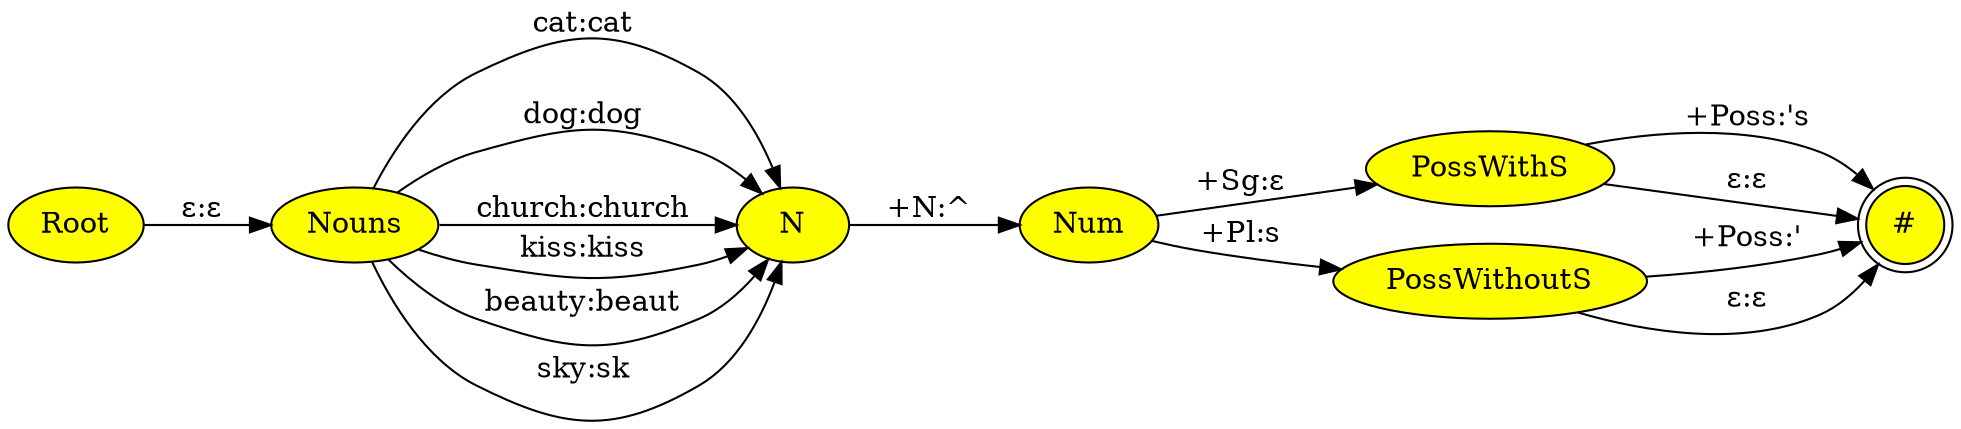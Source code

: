 // This graph generated with hfst-fst2txt
digraph "text(<stdin>)" {
charset = UTF8;
rankdir = LR;
node [shape=ellipse,style=filled,fillcolor=yellow]
"Root" [label="Root"] 
"Nouns" [label="Nouns"] 
"N" [label="N"] 
"Num" [label="Num"] 
"PossWithS" [label="PossWithS"] 
"PossWithoutS" [label="PossWithoutS"] 
"#" [shape=doublecircle,label="#"] 
"Root" -> "Nouns" [label="ε:ε "];
"Nouns" -> "N" [label="cat:cat "];
"Nouns" -> "N" [label="dog:dog "];
"Nouns" -> "N" [label="church:church "];
"Nouns" -> "N" [label="kiss:kiss "];
"Nouns" -> "N" [label="beauty:beaut "];
"Nouns" -> "N" [label="sky:sk "];
"N" -> "Num" [label="+N:^ "];
"Num" -> "PossWithS" [label="+Sg:ε "];
"Num" -> "PossWithoutS" [label="+Pl:s "];
"PossWithS" -> "#" [label="+Poss:'s "];
"PossWithS" -> "#" [label="ε:ε "];
"PossWithoutS" -> "#" [label="+Poss:' "];
"PossWithoutS" -> "#" [label="ε:ε "];
}
